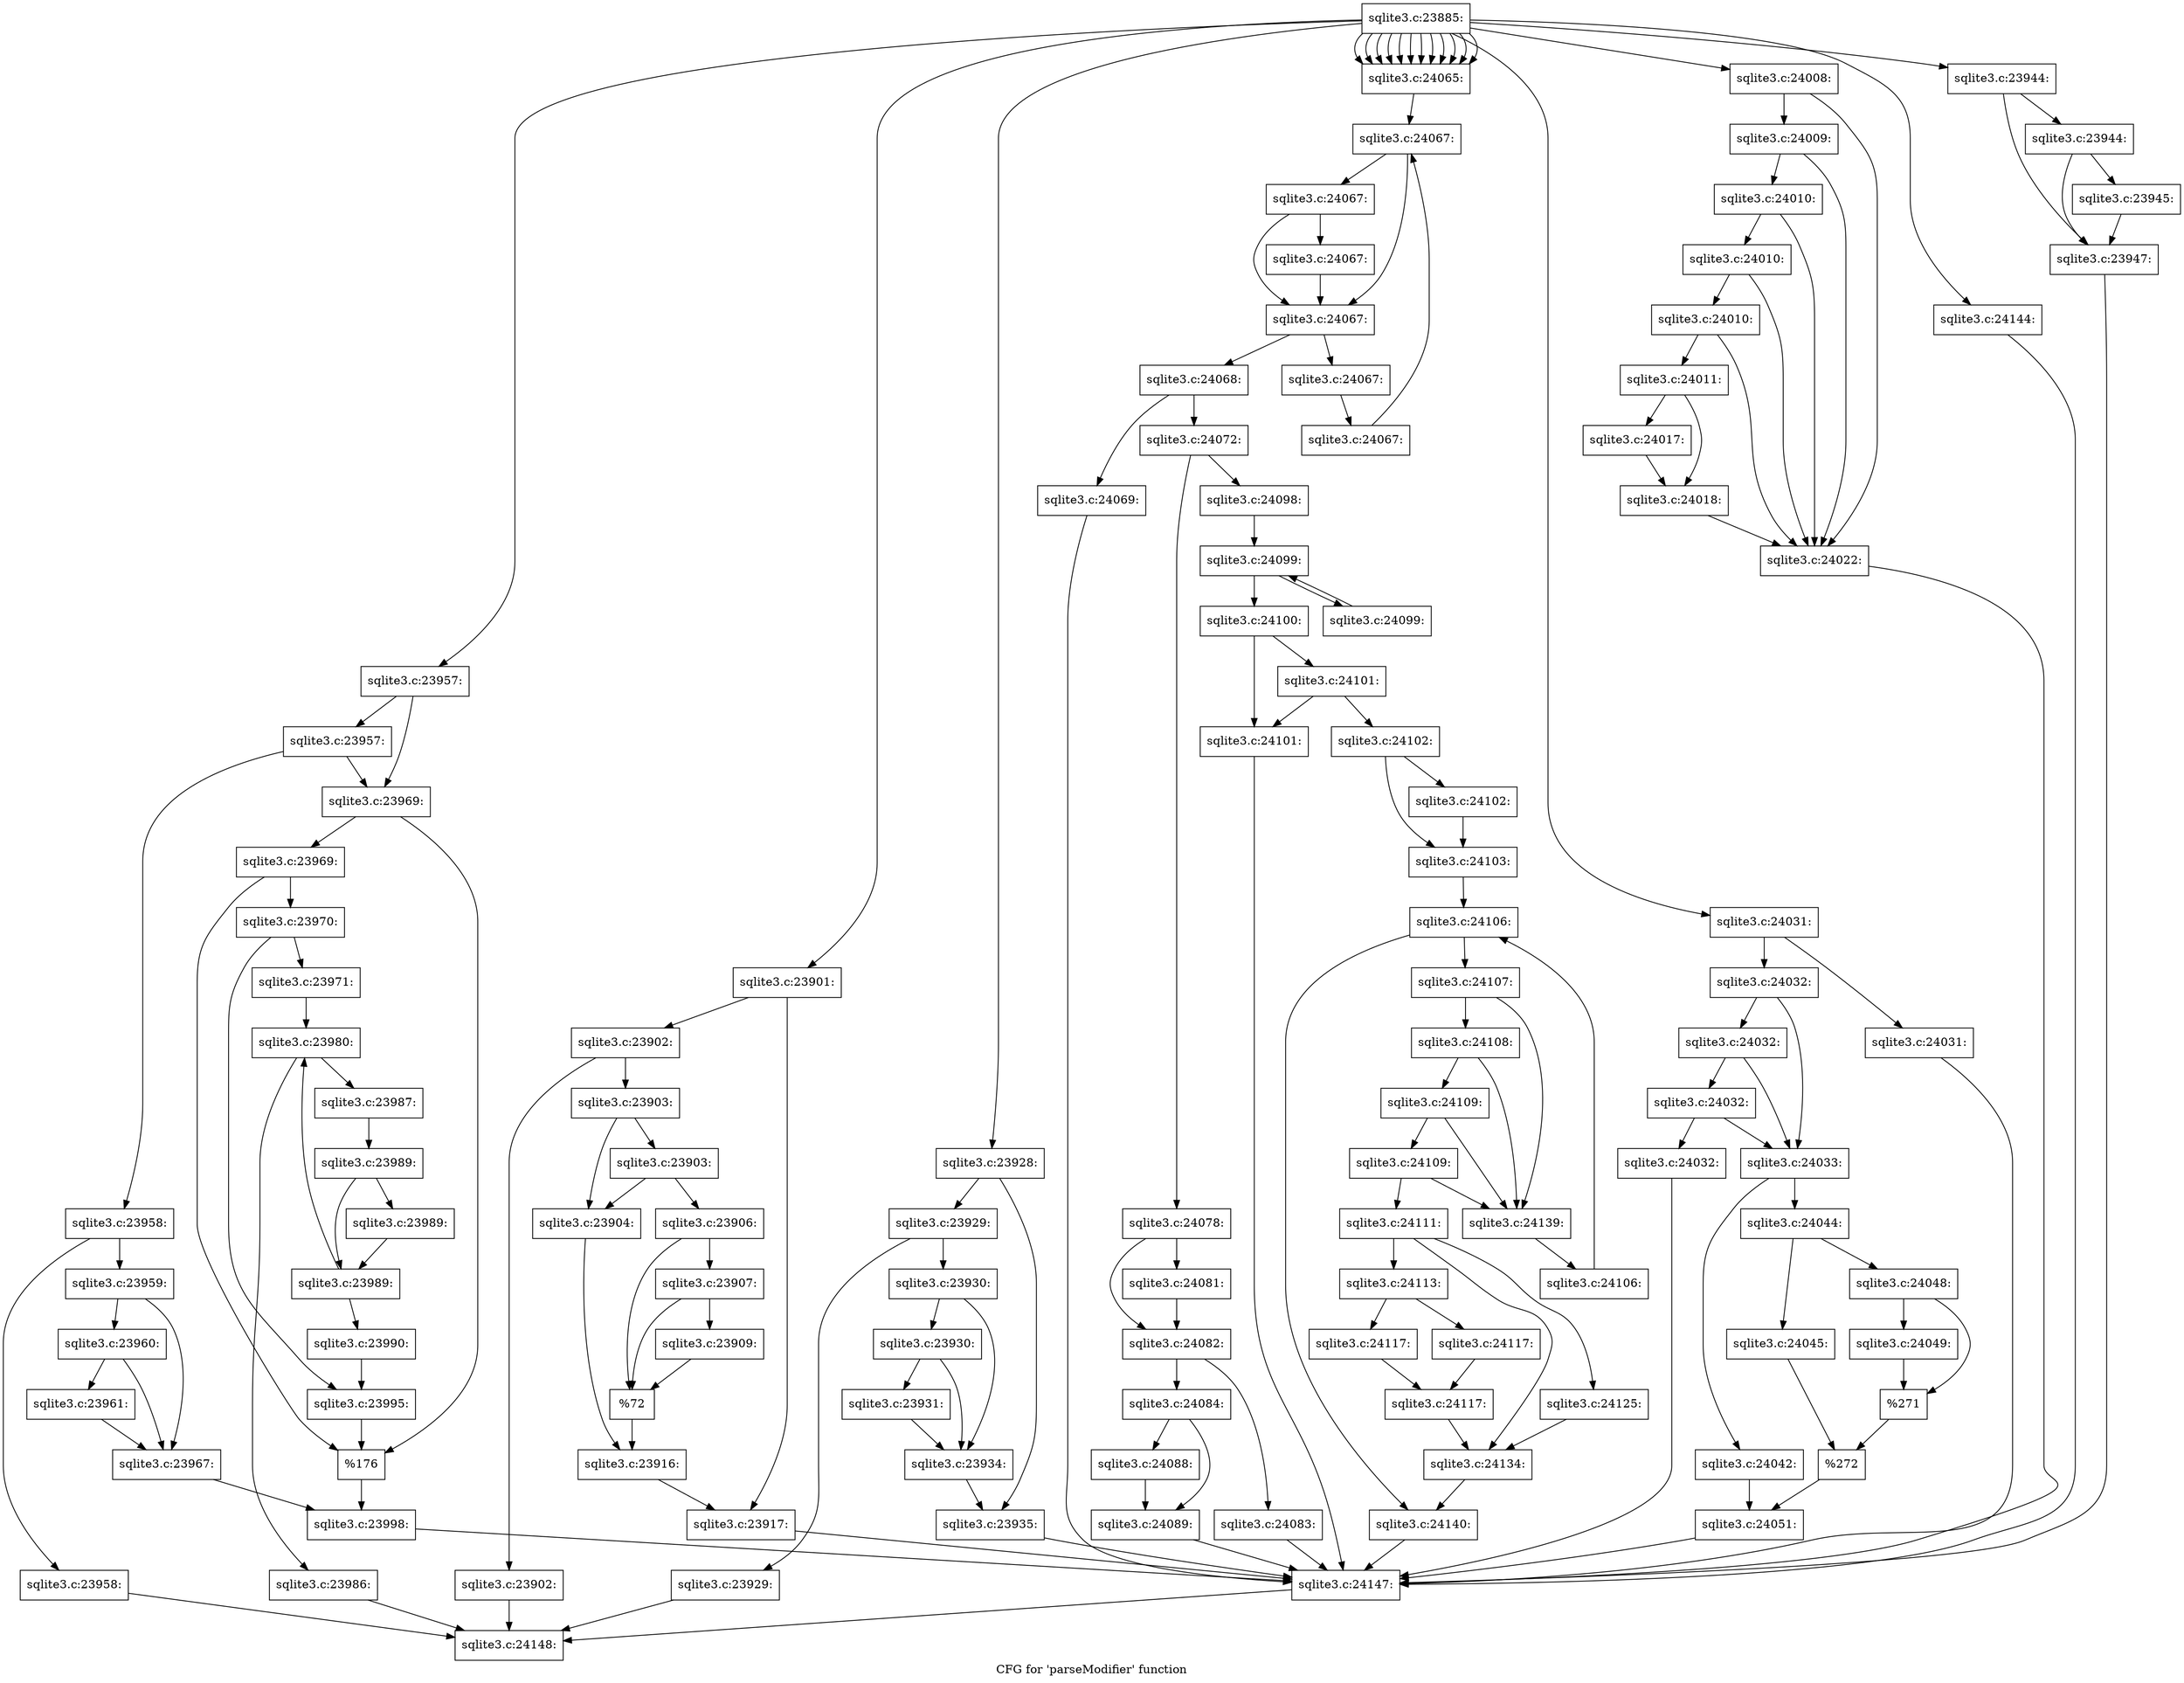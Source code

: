 digraph "CFG for 'parseModifier' function" {
	label="CFG for 'parseModifier' function";

	Node0x55c0fa7442c0 [shape=record,label="{sqlite3.c:23885:}"];
	Node0x55c0fa7442c0 -> Node0x55c0fa74c370;
	Node0x55c0fa7442c0 -> Node0x55c0fa74c750;
	Node0x55c0fa7442c0 -> Node0x55c0f4f8d060;
	Node0x55c0fa7442c0 -> Node0x55c0fa7520c0;
	Node0x55c0fa7442c0 -> Node0x55c0f4f8d160;
	Node0x55c0fa7442c0 -> Node0x55c0fa75b350;
	Node0x55c0fa7442c0 -> Node0x55c0fa75f270;
	Node0x55c0fa7442c0 -> Node0x55c0fa764020;
	Node0x55c0fa7442c0 -> Node0x55c0fa764020;
	Node0x55c0fa7442c0 -> Node0x55c0fa764020;
	Node0x55c0fa7442c0 -> Node0x55c0fa764020;
	Node0x55c0fa7442c0 -> Node0x55c0fa764020;
	Node0x55c0fa7442c0 -> Node0x55c0fa764020;
	Node0x55c0fa7442c0 -> Node0x55c0fa764020;
	Node0x55c0fa7442c0 -> Node0x55c0fa764020;
	Node0x55c0fa7442c0 -> Node0x55c0fa764020;
	Node0x55c0fa7442c0 -> Node0x55c0fa764020;
	Node0x55c0fa7442c0 -> Node0x55c0fa764020;
	Node0x55c0fa7442c0 -> Node0x55c0fa764020;
	Node0x55c0fa74c750 [shape=record,label="{sqlite3.c:23901:}"];
	Node0x55c0fa74c750 -> Node0x55c0fa74c8b0;
	Node0x55c0fa74c750 -> Node0x55c0fa74c900;
	Node0x55c0fa74c8b0 [shape=record,label="{sqlite3.c:23902:}"];
	Node0x55c0fa74c8b0 -> Node0x55c0fa74cf20;
	Node0x55c0fa74c8b0 -> Node0x55c0fa74cf70;
	Node0x55c0fa74cf20 [shape=record,label="{sqlite3.c:23902:}"];
	Node0x55c0fa74cf20 -> Node0x55c0fa744440;
	Node0x55c0fa74cf70 [shape=record,label="{sqlite3.c:23903:}"];
	Node0x55c0fa74cf70 -> Node0x55c0fa74d4b0;
	Node0x55c0fa74cf70 -> Node0x55c0fa74d3c0;
	Node0x55c0fa74d4b0 [shape=record,label="{sqlite3.c:23903:}"];
	Node0x55c0fa74d4b0 -> Node0x55c0fa74d3c0;
	Node0x55c0fa74d4b0 -> Node0x55c0fa74d460;
	Node0x55c0fa74d3c0 [shape=record,label="{sqlite3.c:23904:}"];
	Node0x55c0fa74d3c0 -> Node0x55c0fa74d410;
	Node0x55c0fa74d460 [shape=record,label="{sqlite3.c:23906:}"];
	Node0x55c0fa74d460 -> Node0x55c0fa74e240;
	Node0x55c0fa74d460 -> Node0x55c0fa74e1f0;
	Node0x55c0fa74e240 [shape=record,label="{sqlite3.c:23907:}"];
	Node0x55c0fa74e240 -> Node0x55c0fa74e1a0;
	Node0x55c0fa74e240 -> Node0x55c0fa74e1f0;
	Node0x55c0fa74e1a0 [shape=record,label="{sqlite3.c:23909:}"];
	Node0x55c0fa74e1a0 -> Node0x55c0fa74e1f0;
	Node0x55c0fa74e1f0 [shape=record,label="{%72}"];
	Node0x55c0fa74e1f0 -> Node0x55c0fa74d410;
	Node0x55c0fa74d410 [shape=record,label="{sqlite3.c:23916:}"];
	Node0x55c0fa74d410 -> Node0x55c0fa74c900;
	Node0x55c0fa74c900 [shape=record,label="{sqlite3.c:23917:}"];
	Node0x55c0fa74c900 -> Node0x55c0fa74bed0;
	Node0x55c0f4f8d060 [shape=record,label="{sqlite3.c:23928:}"];
	Node0x55c0f4f8d060 -> Node0x55c0fa74fb90;
	Node0x55c0f4f8d060 -> Node0x55c0fa750820;
	Node0x55c0fa74fb90 [shape=record,label="{sqlite3.c:23929:}"];
	Node0x55c0fa74fb90 -> Node0x55c0fa750d00;
	Node0x55c0fa74fb90 -> Node0x55c0fa750d50;
	Node0x55c0fa750d00 [shape=record,label="{sqlite3.c:23929:}"];
	Node0x55c0fa750d00 -> Node0x55c0fa744440;
	Node0x55c0fa750d50 [shape=record,label="{sqlite3.c:23930:}"];
	Node0x55c0fa750d50 -> Node0x55c0fa7511d0;
	Node0x55c0fa750d50 -> Node0x55c0fa751180;
	Node0x55c0fa7511d0 [shape=record,label="{sqlite3.c:23930:}"];
	Node0x55c0fa7511d0 -> Node0x55c0fa751130;
	Node0x55c0fa7511d0 -> Node0x55c0fa751180;
	Node0x55c0fa751130 [shape=record,label="{sqlite3.c:23931:}"];
	Node0x55c0fa751130 -> Node0x55c0fa751180;
	Node0x55c0fa751180 [shape=record,label="{sqlite3.c:23934:}"];
	Node0x55c0fa751180 -> Node0x55c0fa750820;
	Node0x55c0fa750820 [shape=record,label="{sqlite3.c:23935:}"];
	Node0x55c0fa750820 -> Node0x55c0fa74bed0;
	Node0x55c0fa7520c0 [shape=record,label="{sqlite3.c:23944:}"];
	Node0x55c0fa7520c0 -> Node0x55c0fa7522c0;
	Node0x55c0fa7520c0 -> Node0x55c0fa752270;
	Node0x55c0fa7522c0 [shape=record,label="{sqlite3.c:23944:}"];
	Node0x55c0fa7522c0 -> Node0x55c0fa752220;
	Node0x55c0fa7522c0 -> Node0x55c0fa752270;
	Node0x55c0fa752220 [shape=record,label="{sqlite3.c:23945:}"];
	Node0x55c0fa752220 -> Node0x55c0fa752270;
	Node0x55c0fa752270 [shape=record,label="{sqlite3.c:23947:}"];
	Node0x55c0fa752270 -> Node0x55c0fa74bed0;
	Node0x55c0f4f8d160 [shape=record,label="{sqlite3.c:23957:}"];
	Node0x55c0f4f8d160 -> Node0x55c0fa753820;
	Node0x55c0f4f8d160 -> Node0x55c0fa7537d0;
	Node0x55c0fa753820 [shape=record,label="{sqlite3.c:23957:}"];
	Node0x55c0fa753820 -> Node0x55c0fa753310;
	Node0x55c0fa753820 -> Node0x55c0fa7537d0;
	Node0x55c0fa753310 [shape=record,label="{sqlite3.c:23958:}"];
	Node0x55c0fa753310 -> Node0x55c0fa753f90;
	Node0x55c0fa753310 -> Node0x55c0fa753fe0;
	Node0x55c0fa753f90 [shape=record,label="{sqlite3.c:23958:}"];
	Node0x55c0fa753f90 -> Node0x55c0fa744440;
	Node0x55c0fa753fe0 [shape=record,label="{sqlite3.c:23959:}"];
	Node0x55c0fa753fe0 -> Node0x55c0fa754850;
	Node0x55c0fa753fe0 -> Node0x55c0fa754800;
	Node0x55c0fa754850 [shape=record,label="{sqlite3.c:23960:}"];
	Node0x55c0fa754850 -> Node0x55c0fa7547b0;
	Node0x55c0fa754850 -> Node0x55c0fa754800;
	Node0x55c0fa7547b0 [shape=record,label="{sqlite3.c:23961:}"];
	Node0x55c0fa7547b0 -> Node0x55c0fa754800;
	Node0x55c0fa754800 [shape=record,label="{sqlite3.c:23967:}"];
	Node0x55c0fa754800 -> Node0x55c0fa753780;
	Node0x55c0fa7537d0 [shape=record,label="{sqlite3.c:23969:}"];
	Node0x55c0fa7537d0 -> Node0x55c0fa755ce0;
	Node0x55c0fa7537d0 -> Node0x55c0fa755c90;
	Node0x55c0fa755ce0 [shape=record,label="{sqlite3.c:23969:}"];
	Node0x55c0fa755ce0 -> Node0x55c0fa755c40;
	Node0x55c0fa755ce0 -> Node0x55c0fa755c90;
	Node0x55c0fa755c40 [shape=record,label="{sqlite3.c:23970:}"];
	Node0x55c0fa755c40 -> Node0x55c0fa7565f0;
	Node0x55c0fa755c40 -> Node0x55c0fa756640;
	Node0x55c0fa7565f0 [shape=record,label="{sqlite3.c:23971:}"];
	Node0x55c0fa7565f0 -> Node0x55c0fa757ed0;
	Node0x55c0fa757ed0 [shape=record,label="{sqlite3.c:23980:}"];
	Node0x55c0fa757ed0 -> Node0x55c0fa759030;
	Node0x55c0fa757ed0 -> Node0x55c0fa759080;
	Node0x55c0fa759030 [shape=record,label="{sqlite3.c:23986:}"];
	Node0x55c0fa759030 -> Node0x55c0fa744440;
	Node0x55c0fa759080 [shape=record,label="{sqlite3.c:23987:}"];
	Node0x55c0fa759080 -> Node0x55c0fa757e80;
	Node0x55c0fa757e80 [shape=record,label="{sqlite3.c:23989:}"];
	Node0x55c0fa757e80 -> Node0x55c0fa759bf0;
	Node0x55c0fa757e80 -> Node0x55c0fa759ba0;
	Node0x55c0fa759bf0 [shape=record,label="{sqlite3.c:23989:}"];
	Node0x55c0fa759bf0 -> Node0x55c0fa759ba0;
	Node0x55c0fa759ba0 [shape=record,label="{sqlite3.c:23989:}"];
	Node0x55c0fa759ba0 -> Node0x55c0fa757ed0;
	Node0x55c0fa759ba0 -> Node0x55c0fa757e30;
	Node0x55c0fa757e30 [shape=record,label="{sqlite3.c:23990:}"];
	Node0x55c0fa757e30 -> Node0x55c0fa756640;
	Node0x55c0fa756640 [shape=record,label="{sqlite3.c:23995:}"];
	Node0x55c0fa756640 -> Node0x55c0fa755c90;
	Node0x55c0fa755c90 [shape=record,label="{%176}"];
	Node0x55c0fa755c90 -> Node0x55c0fa753780;
	Node0x55c0fa753780 [shape=record,label="{sqlite3.c:23998:}"];
	Node0x55c0fa753780 -> Node0x55c0fa74bed0;
	Node0x55c0fa75b350 [shape=record,label="{sqlite3.c:24008:}"];
	Node0x55c0fa75b350 -> Node0x55c0fa75b6d0;
	Node0x55c0fa75b350 -> Node0x55c0fa75b500;
	Node0x55c0fa75b6d0 [shape=record,label="{sqlite3.c:24009:}"];
	Node0x55c0fa75b6d0 -> Node0x55c0fa75b650;
	Node0x55c0fa75b6d0 -> Node0x55c0fa75b500;
	Node0x55c0fa75b650 [shape=record,label="{sqlite3.c:24010:}"];
	Node0x55c0fa75b650 -> Node0x55c0fa75b5d0;
	Node0x55c0fa75b650 -> Node0x55c0fa75b500;
	Node0x55c0fa75b5d0 [shape=record,label="{sqlite3.c:24010:}"];
	Node0x55c0fa75b5d0 -> Node0x55c0fa75b550;
	Node0x55c0fa75b5d0 -> Node0x55c0fa75b500;
	Node0x55c0fa75b550 [shape=record,label="{sqlite3.c:24010:}"];
	Node0x55c0fa75b550 -> Node0x55c0fa75b4b0;
	Node0x55c0fa75b550 -> Node0x55c0fa75b500;
	Node0x55c0fa75b4b0 [shape=record,label="{sqlite3.c:24011:}"];
	Node0x55c0fa75b4b0 -> Node0x55c0f4e51330;
	Node0x55c0fa75b4b0 -> Node0x55c0fa75e3e0;
	Node0x55c0f4e51330 [shape=record,label="{sqlite3.c:24017:}"];
	Node0x55c0f4e51330 -> Node0x55c0fa75e3e0;
	Node0x55c0fa75e3e0 [shape=record,label="{sqlite3.c:24018:}"];
	Node0x55c0fa75e3e0 -> Node0x55c0fa75b500;
	Node0x55c0fa75b500 [shape=record,label="{sqlite3.c:24022:}"];
	Node0x55c0fa75b500 -> Node0x55c0fa74bed0;
	Node0x55c0fa75f270 [shape=record,label="{sqlite3.c:24031:}"];
	Node0x55c0fa75f270 -> Node0x55c0fa75f3d0;
	Node0x55c0fa75f270 -> Node0x55c0fa75f420;
	Node0x55c0fa75f3d0 [shape=record,label="{sqlite3.c:24031:}"];
	Node0x55c0fa75f3d0 -> Node0x55c0fa74bed0;
	Node0x55c0fa75f420 [shape=record,label="{sqlite3.c:24032:}"];
	Node0x55c0fa75f420 -> Node0x55c0fa75fb00;
	Node0x55c0fa75f420 -> Node0x55c0fa75fbd0;
	Node0x55c0fa75fbd0 [shape=record,label="{sqlite3.c:24032:}"];
	Node0x55c0fa75fbd0 -> Node0x55c0fa75fb00;
	Node0x55c0fa75fbd0 -> Node0x55c0fa75fb50;
	Node0x55c0fa75fb50 [shape=record,label="{sqlite3.c:24032:}"];
	Node0x55c0fa75fb50 -> Node0x55c0fa75fb00;
	Node0x55c0fa75fb50 -> Node0x55c0fa75fab0;
	Node0x55c0fa75fab0 [shape=record,label="{sqlite3.c:24032:}"];
	Node0x55c0fa75fab0 -> Node0x55c0fa74bed0;
	Node0x55c0fa75fb00 [shape=record,label="{sqlite3.c:24033:}"];
	Node0x55c0fa75fb00 -> Node0x55c0f4e51290;
	Node0x55c0fa75fb00 -> Node0x55c0fa761fb0;
	Node0x55c0f4e51290 [shape=record,label="{sqlite3.c:24042:}"];
	Node0x55c0f4e51290 -> Node0x55c0fa760fd0;
	Node0x55c0fa761fb0 [shape=record,label="{sqlite3.c:24044:}"];
	Node0x55c0fa761fb0 -> Node0x55c0fa762900;
	Node0x55c0fa761fb0 -> Node0x55c0fa7629a0;
	Node0x55c0fa762900 [shape=record,label="{sqlite3.c:24045:}"];
	Node0x55c0fa762900 -> Node0x55c0fa762950;
	Node0x55c0fa7629a0 [shape=record,label="{sqlite3.c:24048:}"];
	Node0x55c0fa7629a0 -> Node0x55c0fa7635e0;
	Node0x55c0fa7629a0 -> Node0x55c0fa763630;
	Node0x55c0fa7635e0 [shape=record,label="{sqlite3.c:24049:}"];
	Node0x55c0fa7635e0 -> Node0x55c0fa763630;
	Node0x55c0fa763630 [shape=record,label="{%271}"];
	Node0x55c0fa763630 -> Node0x55c0fa762950;
	Node0x55c0fa762950 [shape=record,label="{%272}"];
	Node0x55c0fa762950 -> Node0x55c0fa760fd0;
	Node0x55c0fa760fd0 [shape=record,label="{sqlite3.c:24051:}"];
	Node0x55c0fa760fd0 -> Node0x55c0fa74bed0;
	Node0x55c0fa764020 [shape=record,label="{sqlite3.c:24065:}"];
	Node0x55c0fa764020 -> Node0x55c0fa7650f0;
	Node0x55c0fa7650f0 [shape=record,label="{sqlite3.c:24067:}"];
	Node0x55c0fa7650f0 -> Node0x55c0fa765430;
	Node0x55c0fa7650f0 -> Node0x55c0fa765390;
	Node0x55c0fa765430 [shape=record,label="{sqlite3.c:24067:}"];
	Node0x55c0fa765430 -> Node0x55c0fa7653e0;
	Node0x55c0fa765430 -> Node0x55c0fa765390;
	Node0x55c0fa7653e0 [shape=record,label="{sqlite3.c:24067:}"];
	Node0x55c0fa7653e0 -> Node0x55c0fa765390;
	Node0x55c0fa765390 [shape=record,label="{sqlite3.c:24067:}"];
	Node0x55c0fa765390 -> Node0x55c0fa765310;
	Node0x55c0fa765390 -> Node0x55c0fa764f40;
	Node0x55c0fa765310 [shape=record,label="{sqlite3.c:24067:}"];
	Node0x55c0fa765310 -> Node0x55c0fa765280;
	Node0x55c0fa765280 [shape=record,label="{sqlite3.c:24067:}"];
	Node0x55c0fa765280 -> Node0x55c0fa7650f0;
	Node0x55c0fa764f40 [shape=record,label="{sqlite3.c:24068:}"];
	Node0x55c0fa764f40 -> Node0x55c0fa766ca0;
	Node0x55c0fa764f40 -> Node0x55c0fa766cf0;
	Node0x55c0fa766ca0 [shape=record,label="{sqlite3.c:24069:}"];
	Node0x55c0fa766ca0 -> Node0x55c0fa74bed0;
	Node0x55c0fa766cf0 [shape=record,label="{sqlite3.c:24072:}"];
	Node0x55c0fa766cf0 -> Node0x55c0fa7674d0;
	Node0x55c0fa766cf0 -> Node0x55c0fa767520;
	Node0x55c0fa7674d0 [shape=record,label="{sqlite3.c:24078:}"];
	Node0x55c0fa7674d0 -> Node0x55c0fa7685a0;
	Node0x55c0fa7674d0 -> Node0x55c0fa768550;
	Node0x55c0fa768550 [shape=record,label="{sqlite3.c:24081:}"];
	Node0x55c0fa768550 -> Node0x55c0fa7685a0;
	Node0x55c0fa7685a0 [shape=record,label="{sqlite3.c:24082:}"];
	Node0x55c0fa7685a0 -> Node0x55c0fa769050;
	Node0x55c0fa7685a0 -> Node0x55c0fa7690a0;
	Node0x55c0fa769050 [shape=record,label="{sqlite3.c:24083:}"];
	Node0x55c0fa769050 -> Node0x55c0fa74bed0;
	Node0x55c0fa7690a0 [shape=record,label="{sqlite3.c:24084:}"];
	Node0x55c0fa7690a0 -> Node0x55c0fa76a240;
	Node0x55c0fa7690a0 -> Node0x55c0fa76a290;
	Node0x55c0fa76a240 [shape=record,label="{sqlite3.c:24088:}"];
	Node0x55c0fa76a240 -> Node0x55c0fa76a290;
	Node0x55c0fa76a290 [shape=record,label="{sqlite3.c:24089:}"];
	Node0x55c0fa76a290 -> Node0x55c0fa74bed0;
	Node0x55c0fa767520 [shape=record,label="{sqlite3.c:24098:}"];
	Node0x55c0fa767520 -> Node0x55c0fa76b8f0;
	Node0x55c0fa76b8f0 [shape=record,label="{sqlite3.c:24099:}"];
	Node0x55c0fa76b8f0 -> Node0x55c0fa76bee0;
	Node0x55c0fa76b8f0 -> Node0x55c0fa76ba50;
	Node0x55c0fa76bee0 [shape=record,label="{sqlite3.c:24099:}"];
	Node0x55c0fa76bee0 -> Node0x55c0fa76b8f0;
	Node0x55c0fa76ba50 [shape=record,label="{sqlite3.c:24100:}"];
	Node0x55c0fa76ba50 -> Node0x55c0fa76c4f0;
	Node0x55c0fa76ba50 -> Node0x55c0fa76c590;
	Node0x55c0fa76c590 [shape=record,label="{sqlite3.c:24101:}"];
	Node0x55c0fa76c590 -> Node0x55c0fa76c4f0;
	Node0x55c0fa76c590 -> Node0x55c0fa76c540;
	Node0x55c0fa76c4f0 [shape=record,label="{sqlite3.c:24101:}"];
	Node0x55c0fa76c4f0 -> Node0x55c0fa74bed0;
	Node0x55c0fa76c540 [shape=record,label="{sqlite3.c:24102:}"];
	Node0x55c0fa76c540 -> Node0x55c0fa76cc00;
	Node0x55c0fa76c540 -> Node0x55c0fa76cc50;
	Node0x55c0fa76cc00 [shape=record,label="{sqlite3.c:24102:}"];
	Node0x55c0fa76cc00 -> Node0x55c0fa76cc50;
	Node0x55c0fa76cc50 [shape=record,label="{sqlite3.c:24103:}"];
	Node0x55c0fa76cc50 -> Node0x55c0fa76dfc0;
	Node0x55c0fa76dfc0 [shape=record,label="{sqlite3.c:24106:}"];
	Node0x55c0fa76dfc0 -> Node0x55c0fa76e1e0;
	Node0x55c0fa76dfc0 -> Node0x55c0fa76de10;
	Node0x55c0fa76e1e0 [shape=record,label="{sqlite3.c:24107:}"];
	Node0x55c0fa76e1e0 -> Node0x55c0fa76e790;
	Node0x55c0fa76e1e0 -> Node0x55c0fa76e640;
	Node0x55c0fa76e790 [shape=record,label="{sqlite3.c:24108:}"];
	Node0x55c0fa76e790 -> Node0x55c0fa76e710;
	Node0x55c0fa76e790 -> Node0x55c0fa76e640;
	Node0x55c0fa76e710 [shape=record,label="{sqlite3.c:24109:}"];
	Node0x55c0fa76e710 -> Node0x55c0fa76e690;
	Node0x55c0fa76e710 -> Node0x55c0fa76e640;
	Node0x55c0fa76e690 [shape=record,label="{sqlite3.c:24109:}"];
	Node0x55c0fa76e690 -> Node0x55c0fa76e5f0;
	Node0x55c0fa76e690 -> Node0x55c0fa76e640;
	Node0x55c0fa76e5f0 [shape=record,label="{sqlite3.c:24111:}"];
	Node0x55c0fa76e5f0 -> Node0x55c0f4f8d220;
	Node0x55c0fa76e5f0 -> Node0x55c0fa7708c0;
	Node0x55c0fa76e5f0 -> Node0x55c0fa773160;
	Node0x55c0fa7708c0 [shape=record,label="{sqlite3.c:24113:}"];
	Node0x55c0fa7708c0 -> Node0x55c0fa771330;
	Node0x55c0fa7708c0 -> Node0x55c0fa771380;
	Node0x55c0fa771330 [shape=record,label="{sqlite3.c:24117:}"];
	Node0x55c0fa771330 -> Node0x55c0fa7713d0;
	Node0x55c0fa771380 [shape=record,label="{sqlite3.c:24117:}"];
	Node0x55c0fa771380 -> Node0x55c0fa7713d0;
	Node0x55c0fa7713d0 [shape=record,label="{sqlite3.c:24117:}"];
	Node0x55c0fa7713d0 -> Node0x55c0f4f8d220;
	Node0x55c0fa773160 [shape=record,label="{sqlite3.c:24125:}"];
	Node0x55c0fa773160 -> Node0x55c0f4f8d220;
	Node0x55c0f4f8d220 [shape=record,label="{sqlite3.c:24134:}"];
	Node0x55c0f4f8d220 -> Node0x55c0fa76de10;
	Node0x55c0fa76e640 [shape=record,label="{sqlite3.c:24139:}"];
	Node0x55c0fa76e640 -> Node0x55c0fa76e150;
	Node0x55c0fa76e150 [shape=record,label="{sqlite3.c:24106:}"];
	Node0x55c0fa76e150 -> Node0x55c0fa76dfc0;
	Node0x55c0fa76de10 [shape=record,label="{sqlite3.c:24140:}"];
	Node0x55c0fa76de10 -> Node0x55c0fa74bed0;
	Node0x55c0fa74c370 [shape=record,label="{sqlite3.c:24144:}"];
	Node0x55c0fa74c370 -> Node0x55c0fa74bed0;
	Node0x55c0fa74bed0 [shape=record,label="{sqlite3.c:24147:}"];
	Node0x55c0fa74bed0 -> Node0x55c0fa744440;
	Node0x55c0fa744440 [shape=record,label="{sqlite3.c:24148:}"];
}
